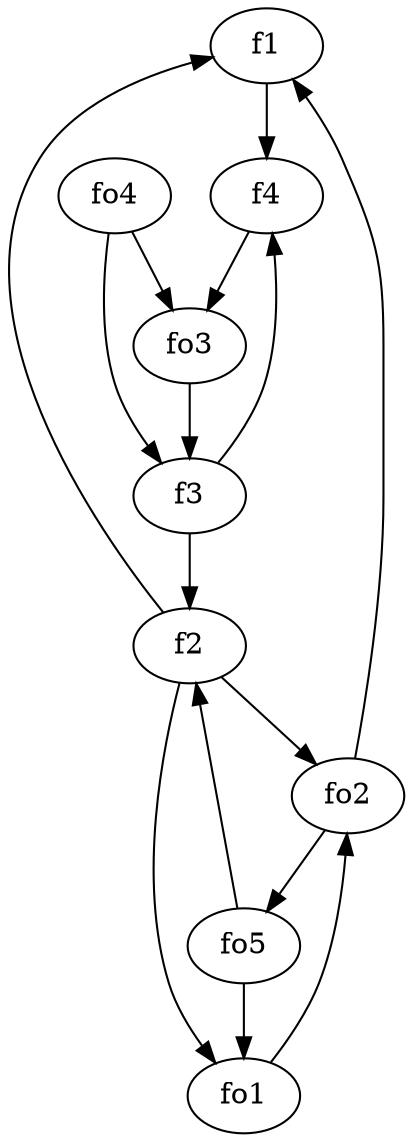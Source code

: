 strict digraph  {
f1;
f2;
f3;
f4;
fo1;
fo2;
fo3;
fo4;
fo5;
f1 -> f4  [weight=2];
f2 -> fo1  [weight=2];
f2 -> fo2  [weight=2];
f2 -> f1  [weight=2];
f3 -> f2  [weight=2];
f3 -> f4  [weight=2];
f4 -> fo3  [weight=2];
fo1 -> fo2  [weight=2];
fo2 -> fo5  [weight=2];
fo2 -> f1  [weight=2];
fo3 -> f3  [weight=2];
fo4 -> f3  [weight=2];
fo4 -> fo3  [weight=2];
fo5 -> f2  [weight=2];
fo5 -> fo1  [weight=2];
}
